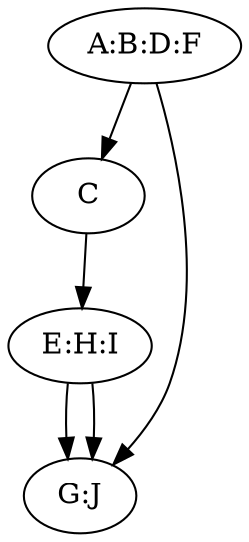 digraph {
  "C"
  "E:H:I"
  "A:B:D:F"
  "G:J"
  "A:B:D:F" -> "C"
  "C" -> "E:H:I"
  "A:B:D:F" -> "G:J"
  "E:H:I" -> "G:J"
  "E:H:I" -> "G:J"

}